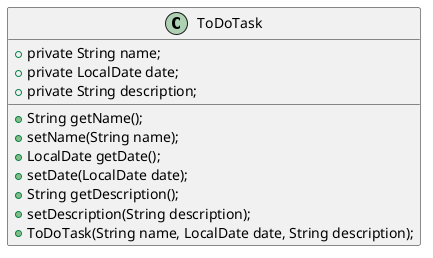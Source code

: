 @startuml
class ToDoTask{
   +private String name;
   +private LocalDate date;
   +private String description;
   +String getName();
   +setName(String name);
   +LocalDate getDate();
   +setDate(LocalDate date);
   +String getDescription();
   +setDescription(String description);
   +ToDoTask(String name, LocalDate date, String description);
}

@enduml